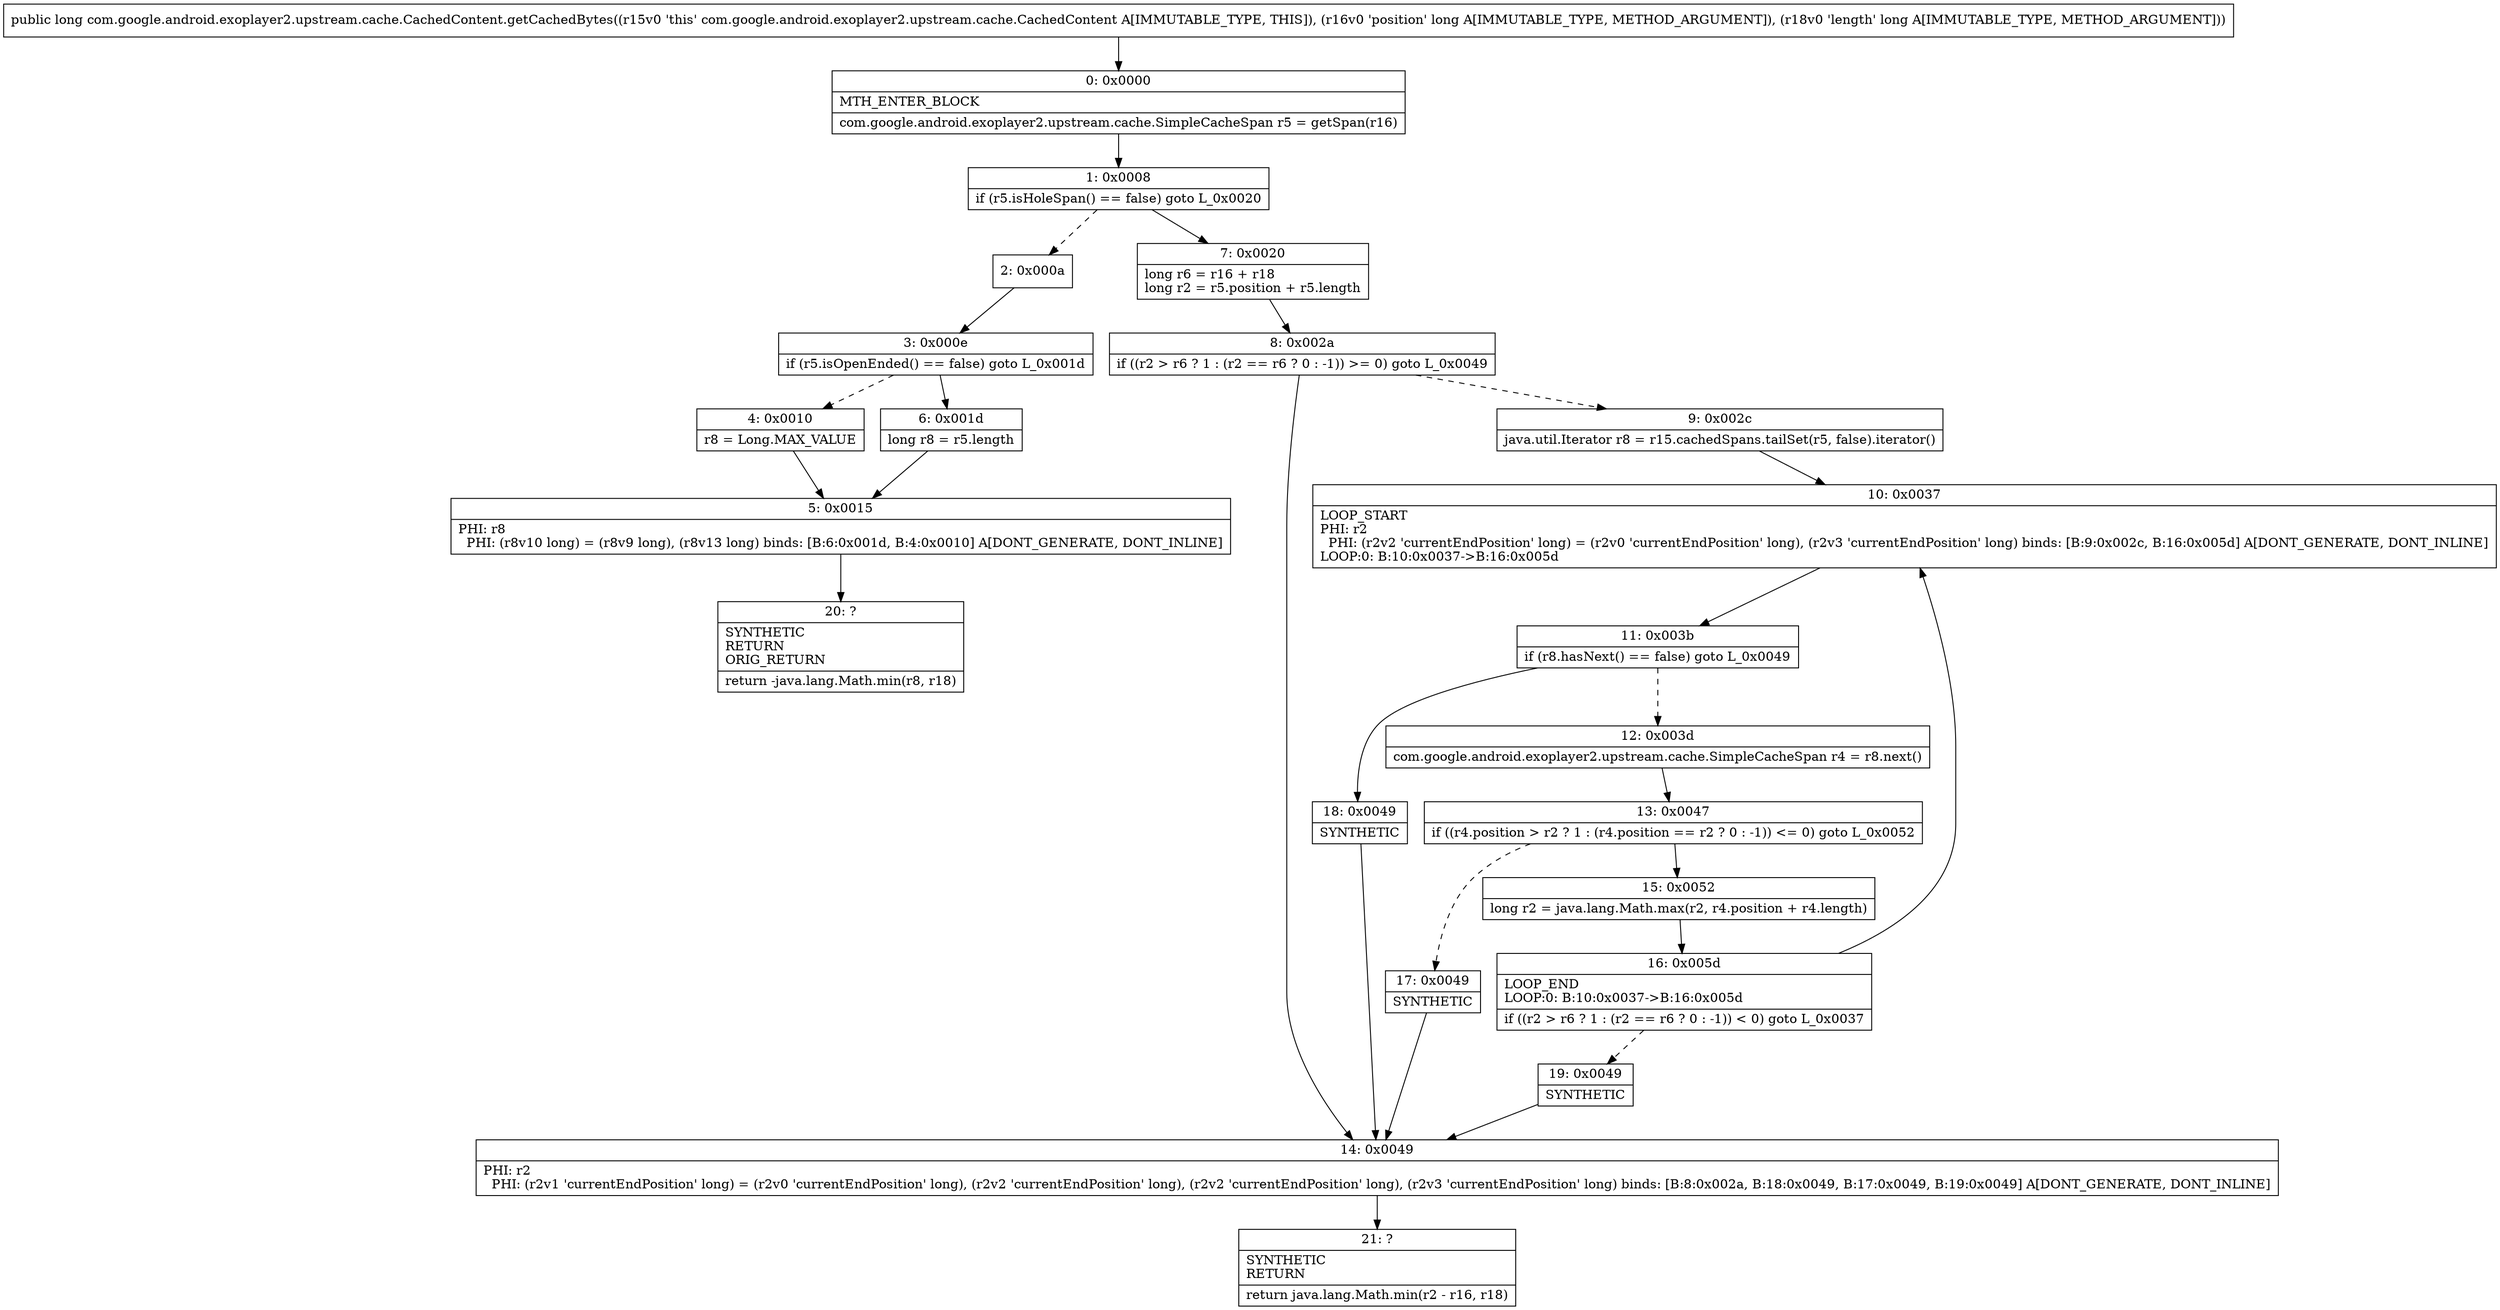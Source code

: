 digraph "CFG forcom.google.android.exoplayer2.upstream.cache.CachedContent.getCachedBytes(JJ)J" {
Node_0 [shape=record,label="{0\:\ 0x0000|MTH_ENTER_BLOCK\l|com.google.android.exoplayer2.upstream.cache.SimpleCacheSpan r5 = getSpan(r16)\l}"];
Node_1 [shape=record,label="{1\:\ 0x0008|if (r5.isHoleSpan() == false) goto L_0x0020\l}"];
Node_2 [shape=record,label="{2\:\ 0x000a}"];
Node_3 [shape=record,label="{3\:\ 0x000e|if (r5.isOpenEnded() == false) goto L_0x001d\l}"];
Node_4 [shape=record,label="{4\:\ 0x0010|r8 = Long.MAX_VALUE\l}"];
Node_5 [shape=record,label="{5\:\ 0x0015|PHI: r8 \l  PHI: (r8v10 long) = (r8v9 long), (r8v13 long) binds: [B:6:0x001d, B:4:0x0010] A[DONT_GENERATE, DONT_INLINE]\l}"];
Node_6 [shape=record,label="{6\:\ 0x001d|long r8 = r5.length\l}"];
Node_7 [shape=record,label="{7\:\ 0x0020|long r6 = r16 + r18\llong r2 = r5.position + r5.length\l}"];
Node_8 [shape=record,label="{8\:\ 0x002a|if ((r2 \> r6 ? 1 : (r2 == r6 ? 0 : \-1)) \>= 0) goto L_0x0049\l}"];
Node_9 [shape=record,label="{9\:\ 0x002c|java.util.Iterator r8 = r15.cachedSpans.tailSet(r5, false).iterator()\l}"];
Node_10 [shape=record,label="{10\:\ 0x0037|LOOP_START\lPHI: r2 \l  PHI: (r2v2 'currentEndPosition' long) = (r2v0 'currentEndPosition' long), (r2v3 'currentEndPosition' long) binds: [B:9:0x002c, B:16:0x005d] A[DONT_GENERATE, DONT_INLINE]\lLOOP:0: B:10:0x0037\-\>B:16:0x005d\l}"];
Node_11 [shape=record,label="{11\:\ 0x003b|if (r8.hasNext() == false) goto L_0x0049\l}"];
Node_12 [shape=record,label="{12\:\ 0x003d|com.google.android.exoplayer2.upstream.cache.SimpleCacheSpan r4 = r8.next()\l}"];
Node_13 [shape=record,label="{13\:\ 0x0047|if ((r4.position \> r2 ? 1 : (r4.position == r2 ? 0 : \-1)) \<= 0) goto L_0x0052\l}"];
Node_14 [shape=record,label="{14\:\ 0x0049|PHI: r2 \l  PHI: (r2v1 'currentEndPosition' long) = (r2v0 'currentEndPosition' long), (r2v2 'currentEndPosition' long), (r2v2 'currentEndPosition' long), (r2v3 'currentEndPosition' long) binds: [B:8:0x002a, B:18:0x0049, B:17:0x0049, B:19:0x0049] A[DONT_GENERATE, DONT_INLINE]\l}"];
Node_15 [shape=record,label="{15\:\ 0x0052|long r2 = java.lang.Math.max(r2, r4.position + r4.length)\l}"];
Node_16 [shape=record,label="{16\:\ 0x005d|LOOP_END\lLOOP:0: B:10:0x0037\-\>B:16:0x005d\l|if ((r2 \> r6 ? 1 : (r2 == r6 ? 0 : \-1)) \< 0) goto L_0x0037\l}"];
Node_17 [shape=record,label="{17\:\ 0x0049|SYNTHETIC\l}"];
Node_18 [shape=record,label="{18\:\ 0x0049|SYNTHETIC\l}"];
Node_19 [shape=record,label="{19\:\ 0x0049|SYNTHETIC\l}"];
Node_20 [shape=record,label="{20\:\ ?|SYNTHETIC\lRETURN\lORIG_RETURN\l|return \-java.lang.Math.min(r8, r18)\l}"];
Node_21 [shape=record,label="{21\:\ ?|SYNTHETIC\lRETURN\l|return java.lang.Math.min(r2 \- r16, r18)\l}"];
MethodNode[shape=record,label="{public long com.google.android.exoplayer2.upstream.cache.CachedContent.getCachedBytes((r15v0 'this' com.google.android.exoplayer2.upstream.cache.CachedContent A[IMMUTABLE_TYPE, THIS]), (r16v0 'position' long A[IMMUTABLE_TYPE, METHOD_ARGUMENT]), (r18v0 'length' long A[IMMUTABLE_TYPE, METHOD_ARGUMENT])) }"];
MethodNode -> Node_0;
Node_0 -> Node_1;
Node_1 -> Node_2[style=dashed];
Node_1 -> Node_7;
Node_2 -> Node_3;
Node_3 -> Node_4[style=dashed];
Node_3 -> Node_6;
Node_4 -> Node_5;
Node_5 -> Node_20;
Node_6 -> Node_5;
Node_7 -> Node_8;
Node_8 -> Node_9[style=dashed];
Node_8 -> Node_14;
Node_9 -> Node_10;
Node_10 -> Node_11;
Node_11 -> Node_12[style=dashed];
Node_11 -> Node_18;
Node_12 -> Node_13;
Node_13 -> Node_15;
Node_13 -> Node_17[style=dashed];
Node_14 -> Node_21;
Node_15 -> Node_16;
Node_16 -> Node_10;
Node_16 -> Node_19[style=dashed];
Node_17 -> Node_14;
Node_18 -> Node_14;
Node_19 -> Node_14;
}

